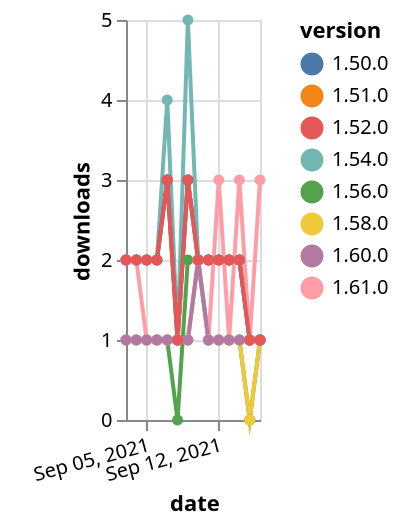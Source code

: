 {"$schema": "https://vega.github.io/schema/vega-lite/v5.json", "description": "A simple bar chart with embedded data.", "data": {"values": [{"date": "2021-09-03", "total": 257, "delta": 1, "version": "1.56.0"}, {"date": "2021-09-04", "total": 258, "delta": 1, "version": "1.56.0"}, {"date": "2021-09-05", "total": 259, "delta": 1, "version": "1.56.0"}, {"date": "2021-09-06", "total": 260, "delta": 1, "version": "1.56.0"}, {"date": "2021-09-07", "total": 261, "delta": 1, "version": "1.56.0"}, {"date": "2021-09-08", "total": 261, "delta": 0, "version": "1.56.0"}, {"date": "2021-09-09", "total": 263, "delta": 2, "version": "1.56.0"}, {"date": "2021-09-10", "total": 265, "delta": 2, "version": "1.56.0"}, {"date": "2021-09-11", "total": 266, "delta": 1, "version": "1.56.0"}, {"date": "2021-09-12", "total": 267, "delta": 1, "version": "1.56.0"}, {"date": "2021-09-13", "total": 268, "delta": 1, "version": "1.56.0"}, {"date": "2021-09-14", "total": 269, "delta": 1, "version": "1.56.0"}, {"date": "2021-09-15", "total": 269, "delta": 0, "version": "1.56.0"}, {"date": "2021-09-16", "total": 270, "delta": 1, "version": "1.56.0"}, {"date": "2021-09-03", "total": 2521, "delta": 2, "version": "1.51.0"}, {"date": "2021-09-04", "total": 2523, "delta": 2, "version": "1.51.0"}, {"date": "2021-09-05", "total": 2525, "delta": 2, "version": "1.51.0"}, {"date": "2021-09-06", "total": 2527, "delta": 2, "version": "1.51.0"}, {"date": "2021-09-07", "total": 2530, "delta": 3, "version": "1.51.0"}, {"date": "2021-09-08", "total": 2531, "delta": 1, "version": "1.51.0"}, {"date": "2021-09-09", "total": 2534, "delta": 3, "version": "1.51.0"}, {"date": "2021-09-10", "total": 2536, "delta": 2, "version": "1.51.0"}, {"date": "2021-09-11", "total": 2538, "delta": 2, "version": "1.51.0"}, {"date": "2021-09-12", "total": 2540, "delta": 2, "version": "1.51.0"}, {"date": "2021-09-13", "total": 2542, "delta": 2, "version": "1.51.0"}, {"date": "2021-09-14", "total": 2544, "delta": 2, "version": "1.51.0"}, {"date": "2021-09-15", "total": 2545, "delta": 1, "version": "1.51.0"}, {"date": "2021-09-16", "total": 2546, "delta": 1, "version": "1.51.0"}, {"date": "2021-09-03", "total": 2434, "delta": 2, "version": "1.54.0"}, {"date": "2021-09-04", "total": 2436, "delta": 2, "version": "1.54.0"}, {"date": "2021-09-05", "total": 2438, "delta": 2, "version": "1.54.0"}, {"date": "2021-09-06", "total": 2440, "delta": 2, "version": "1.54.0"}, {"date": "2021-09-07", "total": 2444, "delta": 4, "version": "1.54.0"}, {"date": "2021-09-08", "total": 2445, "delta": 1, "version": "1.54.0"}, {"date": "2021-09-09", "total": 2450, "delta": 5, "version": "1.54.0"}, {"date": "2021-09-10", "total": 2452, "delta": 2, "version": "1.54.0"}, {"date": "2021-09-11", "total": 2454, "delta": 2, "version": "1.54.0"}, {"date": "2021-09-12", "total": 2456, "delta": 2, "version": "1.54.0"}, {"date": "2021-09-13", "total": 2458, "delta": 2, "version": "1.54.0"}, {"date": "2021-09-14", "total": 2460, "delta": 2, "version": "1.54.0"}, {"date": "2021-09-15", "total": 2461, "delta": 1, "version": "1.54.0"}, {"date": "2021-09-16", "total": 2462, "delta": 1, "version": "1.54.0"}, {"date": "2021-09-03", "total": 197, "delta": 1, "version": "1.58.0"}, {"date": "2021-09-04", "total": 198, "delta": 1, "version": "1.58.0"}, {"date": "2021-09-05", "total": 199, "delta": 1, "version": "1.58.0"}, {"date": "2021-09-06", "total": 200, "delta": 1, "version": "1.58.0"}, {"date": "2021-09-07", "total": 201, "delta": 1, "version": "1.58.0"}, {"date": "2021-09-08", "total": 202, "delta": 1, "version": "1.58.0"}, {"date": "2021-09-09", "total": 203, "delta": 1, "version": "1.58.0"}, {"date": "2021-09-10", "total": 205, "delta": 2, "version": "1.58.0"}, {"date": "2021-09-11", "total": 206, "delta": 1, "version": "1.58.0"}, {"date": "2021-09-12", "total": 207, "delta": 1, "version": "1.58.0"}, {"date": "2021-09-13", "total": 208, "delta": 1, "version": "1.58.0"}, {"date": "2021-09-14", "total": 209, "delta": 1, "version": "1.58.0"}, {"date": "2021-09-15", "total": 209, "delta": 0, "version": "1.58.0"}, {"date": "2021-09-16", "total": 210, "delta": 1, "version": "1.58.0"}, {"date": "2021-09-03", "total": 2524, "delta": 2, "version": "1.50.0"}, {"date": "2021-09-04", "total": 2526, "delta": 2, "version": "1.50.0"}, {"date": "2021-09-05", "total": 2528, "delta": 2, "version": "1.50.0"}, {"date": "2021-09-06", "total": 2530, "delta": 2, "version": "1.50.0"}, {"date": "2021-09-07", "total": 2533, "delta": 3, "version": "1.50.0"}, {"date": "2021-09-08", "total": 2534, "delta": 1, "version": "1.50.0"}, {"date": "2021-09-09", "total": 2537, "delta": 3, "version": "1.50.0"}, {"date": "2021-09-10", "total": 2539, "delta": 2, "version": "1.50.0"}, {"date": "2021-09-11", "total": 2541, "delta": 2, "version": "1.50.0"}, {"date": "2021-09-12", "total": 2543, "delta": 2, "version": "1.50.0"}, {"date": "2021-09-13", "total": 2545, "delta": 2, "version": "1.50.0"}, {"date": "2021-09-14", "total": 2547, "delta": 2, "version": "1.50.0"}, {"date": "2021-09-15", "total": 2548, "delta": 1, "version": "1.50.0"}, {"date": "2021-09-16", "total": 2549, "delta": 1, "version": "1.50.0"}, {"date": "2021-09-03", "total": 185, "delta": 2, "version": "1.61.0"}, {"date": "2021-09-04", "total": 187, "delta": 2, "version": "1.61.0"}, {"date": "2021-09-05", "total": 188, "delta": 1, "version": "1.61.0"}, {"date": "2021-09-06", "total": 189, "delta": 1, "version": "1.61.0"}, {"date": "2021-09-07", "total": 190, "delta": 1, "version": "1.61.0"}, {"date": "2021-09-08", "total": 191, "delta": 1, "version": "1.61.0"}, {"date": "2021-09-09", "total": 192, "delta": 1, "version": "1.61.0"}, {"date": "2021-09-10", "total": 194, "delta": 2, "version": "1.61.0"}, {"date": "2021-09-11", "total": 195, "delta": 1, "version": "1.61.0"}, {"date": "2021-09-12", "total": 198, "delta": 3, "version": "1.61.0"}, {"date": "2021-09-13", "total": 199, "delta": 1, "version": "1.61.0"}, {"date": "2021-09-14", "total": 202, "delta": 3, "version": "1.61.0"}, {"date": "2021-09-15", "total": 203, "delta": 1, "version": "1.61.0"}, {"date": "2021-09-16", "total": 206, "delta": 3, "version": "1.61.0"}, {"date": "2021-09-03", "total": 192, "delta": 1, "version": "1.60.0"}, {"date": "2021-09-04", "total": 193, "delta": 1, "version": "1.60.0"}, {"date": "2021-09-05", "total": 194, "delta": 1, "version": "1.60.0"}, {"date": "2021-09-06", "total": 195, "delta": 1, "version": "1.60.0"}, {"date": "2021-09-07", "total": 196, "delta": 1, "version": "1.60.0"}, {"date": "2021-09-08", "total": 197, "delta": 1, "version": "1.60.0"}, {"date": "2021-09-09", "total": 198, "delta": 1, "version": "1.60.0"}, {"date": "2021-09-10", "total": 200, "delta": 2, "version": "1.60.0"}, {"date": "2021-09-11", "total": 201, "delta": 1, "version": "1.60.0"}, {"date": "2021-09-12", "total": 202, "delta": 1, "version": "1.60.0"}, {"date": "2021-09-13", "total": 203, "delta": 1, "version": "1.60.0"}, {"date": "2021-09-14", "total": 204, "delta": 1, "version": "1.60.0"}, {"date": "2021-09-15", "total": 205, "delta": 1, "version": "1.60.0"}, {"date": "2021-09-16", "total": 206, "delta": 1, "version": "1.60.0"}, {"date": "2021-09-03", "total": 2536, "delta": 2, "version": "1.52.0"}, {"date": "2021-09-04", "total": 2538, "delta": 2, "version": "1.52.0"}, {"date": "2021-09-05", "total": 2540, "delta": 2, "version": "1.52.0"}, {"date": "2021-09-06", "total": 2542, "delta": 2, "version": "1.52.0"}, {"date": "2021-09-07", "total": 2545, "delta": 3, "version": "1.52.0"}, {"date": "2021-09-08", "total": 2546, "delta": 1, "version": "1.52.0"}, {"date": "2021-09-09", "total": 2549, "delta": 3, "version": "1.52.0"}, {"date": "2021-09-10", "total": 2551, "delta": 2, "version": "1.52.0"}, {"date": "2021-09-11", "total": 2553, "delta": 2, "version": "1.52.0"}, {"date": "2021-09-12", "total": 2555, "delta": 2, "version": "1.52.0"}, {"date": "2021-09-13", "total": 2557, "delta": 2, "version": "1.52.0"}, {"date": "2021-09-14", "total": 2559, "delta": 2, "version": "1.52.0"}, {"date": "2021-09-15", "total": 2560, "delta": 1, "version": "1.52.0"}, {"date": "2021-09-16", "total": 2561, "delta": 1, "version": "1.52.0"}]}, "width": "container", "mark": {"type": "line", "point": {"filled": true}}, "encoding": {"x": {"field": "date", "type": "temporal", "timeUnit": "yearmonthdate", "title": "date", "axis": {"labelAngle": -15}}, "y": {"field": "delta", "type": "quantitative", "title": "downloads"}, "color": {"field": "version", "type": "nominal"}, "tooltip": {"field": "delta"}}}